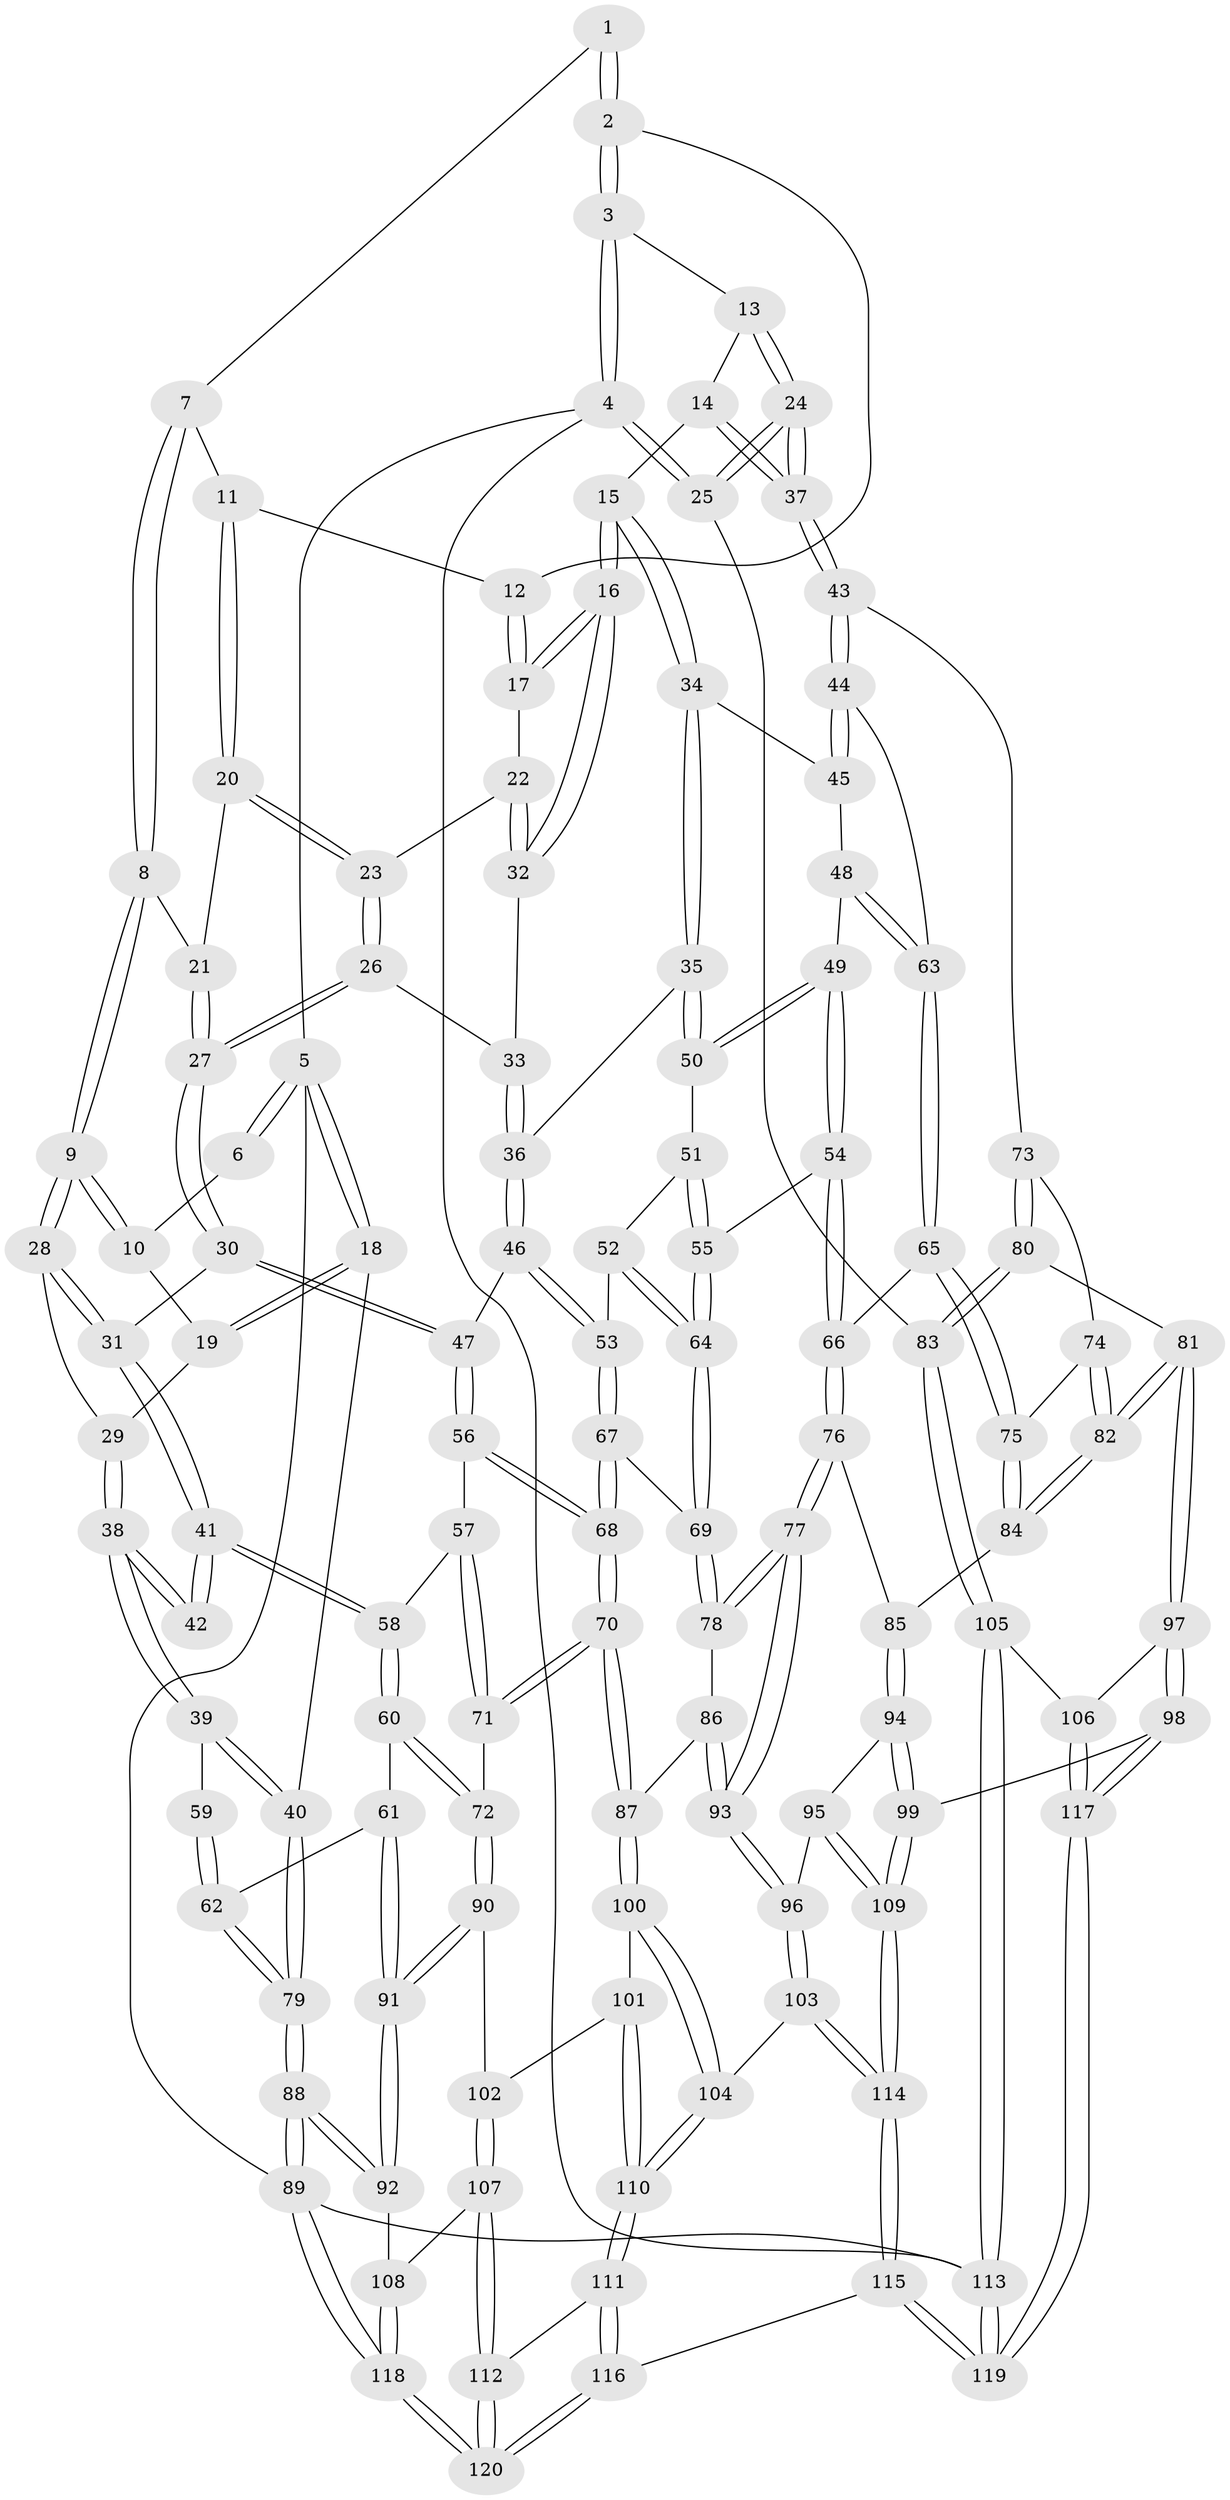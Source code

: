 // coarse degree distribution, {3: 0.1506849315068493, 5: 0.3150684931506849, 4: 0.4246575342465753, 6: 0.1095890410958904}
// Generated by graph-tools (version 1.1) at 2025/52/02/27/25 19:52:37]
// undirected, 120 vertices, 297 edges
graph export_dot {
graph [start="1"]
  node [color=gray90,style=filled];
  1 [pos="+0.2272876449183722+0"];
  2 [pos="+0.5511264397855417+0"];
  3 [pos="+0.7315564917038018+0"];
  4 [pos="+1+0"];
  5 [pos="+0+0"];
  6 [pos="+0.1513371222624517+0"];
  7 [pos="+0.27844601483283327+0"];
  8 [pos="+0.24987415529460308+0.09392064529659347"];
  9 [pos="+0.24522842134574713+0.09583582196053703"];
  10 [pos="+0.11942758500021072+0"];
  11 [pos="+0.3709074262140771+0.053120321664131734"];
  12 [pos="+0.5374340159623829+0"];
  13 [pos="+0.7541773967917117+0"];
  14 [pos="+0.715245379806108+0.179875275852083"];
  15 [pos="+0.6873672958328667+0.2013803575094882"];
  16 [pos="+0.6806265833955696+0.1977257104191858"];
  17 [pos="+0.523424182884742+0.006627343751833739"];
  18 [pos="+0+0.0786061088936003"];
  19 [pos="+0.07375566664821565+0.07283042975021947"];
  20 [pos="+0.36514206432991825+0.08473022272833787"];
  21 [pos="+0.2937610138977074+0.1050962754510748"];
  22 [pos="+0.5001518318900439+0.11116993921575603"];
  23 [pos="+0.3850361748881259+0.10805355849452146"];
  24 [pos="+1+0.3163949164119549"];
  25 [pos="+1+0.31449888675688875"];
  26 [pos="+0.37798696393718106+0.2449413079420095"];
  27 [pos="+0.35444619578697584+0.29031771047620447"];
  28 [pos="+0.15977020501527867+0.21118072872825613"];
  29 [pos="+0.12892536766194765+0.20543178402879078"];
  30 [pos="+0.3483790491071017+0.312432845574288"];
  31 [pos="+0.2612217967799641+0.30553344937336113"];
  32 [pos="+0.5048633923091076+0.12669426784697335"];
  33 [pos="+0.4938647679530669+0.15350943452123375"];
  34 [pos="+0.6570296584957732+0.2656612962743798"];
  35 [pos="+0.5943696085661375+0.3080662450212255"];
  36 [pos="+0.5472527519675283+0.30805656365234285"];
  37 [pos="+1+0.3216872975634213"];
  38 [pos="+0.08177495883058787+0.23270162789151685"];
  39 [pos="+0+0.32953162868030295"];
  40 [pos="+0+0.3394855143106671"];
  41 [pos="+0.16651450333404905+0.42066907218447874"];
  42 [pos="+0.12273176049740625+0.4100847398477175"];
  43 [pos="+0.9432368805782824+0.4139142107620107"];
  44 [pos="+0.8879974046276059+0.41299200225892"];
  45 [pos="+0.7272097941655163+0.35000600113306174"];
  46 [pos="+0.403403206066161+0.35307313179038957"];
  47 [pos="+0.37394582365776025+0.337389871166392"];
  48 [pos="+0.6956513478475325+0.4453281048178264"];
  49 [pos="+0.6475180450977864+0.44712285510977656"];
  50 [pos="+0.6075356839771463+0.3865905284412727"];
  51 [pos="+0.5656802290100548+0.43711491618547466"];
  52 [pos="+0.5230300791777024+0.4576881135319225"];
  53 [pos="+0.4052042892668664+0.3580908902197663"];
  54 [pos="+0.6199179991378323+0.509607688335817"];
  55 [pos="+0.604095827468589+0.5117042336303143"];
  56 [pos="+0.2943510951858129+0.4758132822848062"];
  57 [pos="+0.19023207972758882+0.4810478188513173"];
  58 [pos="+0.1748688515625394+0.4717611493240327"];
  59 [pos="+0.09988744156516403+0.4095847735600748"];
  60 [pos="+0.0819917932448939+0.5920945937370697"];
  61 [pos="+0.009843456139600372+0.5940559744504246"];
  62 [pos="+0.009817808939394065+0.59404868544702"];
  63 [pos="+0.7349212773701698+0.4737281651987319"];
  64 [pos="+0.5412736119500295+0.5336789126516386"];
  65 [pos="+0.7238195853826841+0.5387239391337739"];
  66 [pos="+0.6668461883017622+0.5586969372527669"];
  67 [pos="+0.41517880396342266+0.5519189074076736"];
  68 [pos="+0.3258983600944751+0.6408989390076685"];
  69 [pos="+0.5206320303476888+0.5616363397298878"];
  70 [pos="+0.3258333696554854+0.6410103298051109"];
  71 [pos="+0.30564797967586166+0.6400133341140535"];
  72 [pos="+0.19860787712842998+0.6683493358165292"];
  73 [pos="+0.9074388420669188+0.48357249305634353"];
  74 [pos="+0.8551775294684852+0.5338075067556997"];
  75 [pos="+0.7833928935441862+0.5805643150092801"];
  76 [pos="+0.6439714060670354+0.6527601160222983"];
  77 [pos="+0.6066580888022353+0.6643963561879539"];
  78 [pos="+0.5310500889818633+0.5840085604944498"];
  79 [pos="+0+0.560245402969352"];
  80 [pos="+0.9218530780398594+0.6855642171736572"];
  81 [pos="+0.8799374481462789+0.7221958376464489"];
  82 [pos="+0.8620321007932075+0.7036395807238167"];
  83 [pos="+1+0.623003221088255"];
  84 [pos="+0.7763738822180151+0.639903014499947"];
  85 [pos="+0.6992716631412595+0.6756652555941733"];
  86 [pos="+0.4683376612371421+0.6835952161232727"];
  87 [pos="+0.3314974295636972+0.6503266619554006"];
  88 [pos="+0+1"];
  89 [pos="+0+1"];
  90 [pos="+0.16500833607939577+0.7544027479330535"];
  91 [pos="+0.08267938708089155+0.8036028065119649"];
  92 [pos="+0.053285765943575716+0.8486832286915652"];
  93 [pos="+0.5526405844331895+0.7533584417739949"];
  94 [pos="+0.7289863429624788+0.7818413607641602"];
  95 [pos="+0.6610962235022774+0.7935291041516707"];
  96 [pos="+0.5510225120908088+0.7862346160846336"];
  97 [pos="+0.8648738736845724+0.825727776625859"];
  98 [pos="+0.8258214709899119+0.8454033987402105"];
  99 [pos="+0.8191291064105379+0.8478738429887904"];
  100 [pos="+0.3349276450196008+0.6699539539312049"];
  101 [pos="+0.3164409647279702+0.8014168212563479"];
  102 [pos="+0.21019857696590075+0.8029641093580046"];
  103 [pos="+0.5402096152515315+0.8060563671028776"];
  104 [pos="+0.4711178721843957+0.8148311501460356"];
  105 [pos="+1+0.8984744220790528"];
  106 [pos="+0.8864819190059283+0.8341449172192993"];
  107 [pos="+0.21314670343020406+0.911346991468296"];
  108 [pos="+0.1996977776430424+0.9132414199037551"];
  109 [pos="+0.669588816837524+1"];
  110 [pos="+0.3507925510244838+0.9008180217783421"];
  111 [pos="+0.34985882809876306+0.9041012925909174"];
  112 [pos="+0.22194571403253482+0.9144885663999088"];
  113 [pos="+1+1"];
  114 [pos="+0.6352919448895835+1"];
  115 [pos="+0.6173331233731862+1"];
  116 [pos="+0.47162175737389717+1"];
  117 [pos="+1+1"];
  118 [pos="+0+1"];
  119 [pos="+1+1"];
  120 [pos="+0.2522289454669731+1"];
  1 -- 2;
  1 -- 2;
  1 -- 7;
  2 -- 3;
  2 -- 3;
  2 -- 12;
  3 -- 4;
  3 -- 4;
  3 -- 13;
  4 -- 5;
  4 -- 25;
  4 -- 25;
  4 -- 113;
  5 -- 6;
  5 -- 6;
  5 -- 18;
  5 -- 18;
  5 -- 89;
  6 -- 10;
  7 -- 8;
  7 -- 8;
  7 -- 11;
  8 -- 9;
  8 -- 9;
  8 -- 21;
  9 -- 10;
  9 -- 10;
  9 -- 28;
  9 -- 28;
  10 -- 19;
  11 -- 12;
  11 -- 20;
  11 -- 20;
  12 -- 17;
  12 -- 17;
  13 -- 14;
  13 -- 24;
  13 -- 24;
  14 -- 15;
  14 -- 37;
  14 -- 37;
  15 -- 16;
  15 -- 16;
  15 -- 34;
  15 -- 34;
  16 -- 17;
  16 -- 17;
  16 -- 32;
  16 -- 32;
  17 -- 22;
  18 -- 19;
  18 -- 19;
  18 -- 40;
  19 -- 29;
  20 -- 21;
  20 -- 23;
  20 -- 23;
  21 -- 27;
  21 -- 27;
  22 -- 23;
  22 -- 32;
  22 -- 32;
  23 -- 26;
  23 -- 26;
  24 -- 25;
  24 -- 25;
  24 -- 37;
  24 -- 37;
  25 -- 83;
  26 -- 27;
  26 -- 27;
  26 -- 33;
  27 -- 30;
  27 -- 30;
  28 -- 29;
  28 -- 31;
  28 -- 31;
  29 -- 38;
  29 -- 38;
  30 -- 31;
  30 -- 47;
  30 -- 47;
  31 -- 41;
  31 -- 41;
  32 -- 33;
  33 -- 36;
  33 -- 36;
  34 -- 35;
  34 -- 35;
  34 -- 45;
  35 -- 36;
  35 -- 50;
  35 -- 50;
  36 -- 46;
  36 -- 46;
  37 -- 43;
  37 -- 43;
  38 -- 39;
  38 -- 39;
  38 -- 42;
  38 -- 42;
  39 -- 40;
  39 -- 40;
  39 -- 59;
  40 -- 79;
  40 -- 79;
  41 -- 42;
  41 -- 42;
  41 -- 58;
  41 -- 58;
  43 -- 44;
  43 -- 44;
  43 -- 73;
  44 -- 45;
  44 -- 45;
  44 -- 63;
  45 -- 48;
  46 -- 47;
  46 -- 53;
  46 -- 53;
  47 -- 56;
  47 -- 56;
  48 -- 49;
  48 -- 63;
  48 -- 63;
  49 -- 50;
  49 -- 50;
  49 -- 54;
  49 -- 54;
  50 -- 51;
  51 -- 52;
  51 -- 55;
  51 -- 55;
  52 -- 53;
  52 -- 64;
  52 -- 64;
  53 -- 67;
  53 -- 67;
  54 -- 55;
  54 -- 66;
  54 -- 66;
  55 -- 64;
  55 -- 64;
  56 -- 57;
  56 -- 68;
  56 -- 68;
  57 -- 58;
  57 -- 71;
  57 -- 71;
  58 -- 60;
  58 -- 60;
  59 -- 62;
  59 -- 62;
  60 -- 61;
  60 -- 72;
  60 -- 72;
  61 -- 62;
  61 -- 91;
  61 -- 91;
  62 -- 79;
  62 -- 79;
  63 -- 65;
  63 -- 65;
  64 -- 69;
  64 -- 69;
  65 -- 66;
  65 -- 75;
  65 -- 75;
  66 -- 76;
  66 -- 76;
  67 -- 68;
  67 -- 68;
  67 -- 69;
  68 -- 70;
  68 -- 70;
  69 -- 78;
  69 -- 78;
  70 -- 71;
  70 -- 71;
  70 -- 87;
  70 -- 87;
  71 -- 72;
  72 -- 90;
  72 -- 90;
  73 -- 74;
  73 -- 80;
  73 -- 80;
  74 -- 75;
  74 -- 82;
  74 -- 82;
  75 -- 84;
  75 -- 84;
  76 -- 77;
  76 -- 77;
  76 -- 85;
  77 -- 78;
  77 -- 78;
  77 -- 93;
  77 -- 93;
  78 -- 86;
  79 -- 88;
  79 -- 88;
  80 -- 81;
  80 -- 83;
  80 -- 83;
  81 -- 82;
  81 -- 82;
  81 -- 97;
  81 -- 97;
  82 -- 84;
  82 -- 84;
  83 -- 105;
  83 -- 105;
  84 -- 85;
  85 -- 94;
  85 -- 94;
  86 -- 87;
  86 -- 93;
  86 -- 93;
  87 -- 100;
  87 -- 100;
  88 -- 89;
  88 -- 89;
  88 -- 92;
  88 -- 92;
  89 -- 118;
  89 -- 118;
  89 -- 113;
  90 -- 91;
  90 -- 91;
  90 -- 102;
  91 -- 92;
  91 -- 92;
  92 -- 108;
  93 -- 96;
  93 -- 96;
  94 -- 95;
  94 -- 99;
  94 -- 99;
  95 -- 96;
  95 -- 109;
  95 -- 109;
  96 -- 103;
  96 -- 103;
  97 -- 98;
  97 -- 98;
  97 -- 106;
  98 -- 99;
  98 -- 117;
  98 -- 117;
  99 -- 109;
  99 -- 109;
  100 -- 101;
  100 -- 104;
  100 -- 104;
  101 -- 102;
  101 -- 110;
  101 -- 110;
  102 -- 107;
  102 -- 107;
  103 -- 104;
  103 -- 114;
  103 -- 114;
  104 -- 110;
  104 -- 110;
  105 -- 106;
  105 -- 113;
  105 -- 113;
  106 -- 117;
  106 -- 117;
  107 -- 108;
  107 -- 112;
  107 -- 112;
  108 -- 118;
  108 -- 118;
  109 -- 114;
  109 -- 114;
  110 -- 111;
  110 -- 111;
  111 -- 112;
  111 -- 116;
  111 -- 116;
  112 -- 120;
  112 -- 120;
  113 -- 119;
  113 -- 119;
  114 -- 115;
  114 -- 115;
  115 -- 116;
  115 -- 119;
  115 -- 119;
  116 -- 120;
  116 -- 120;
  117 -- 119;
  117 -- 119;
  118 -- 120;
  118 -- 120;
}
